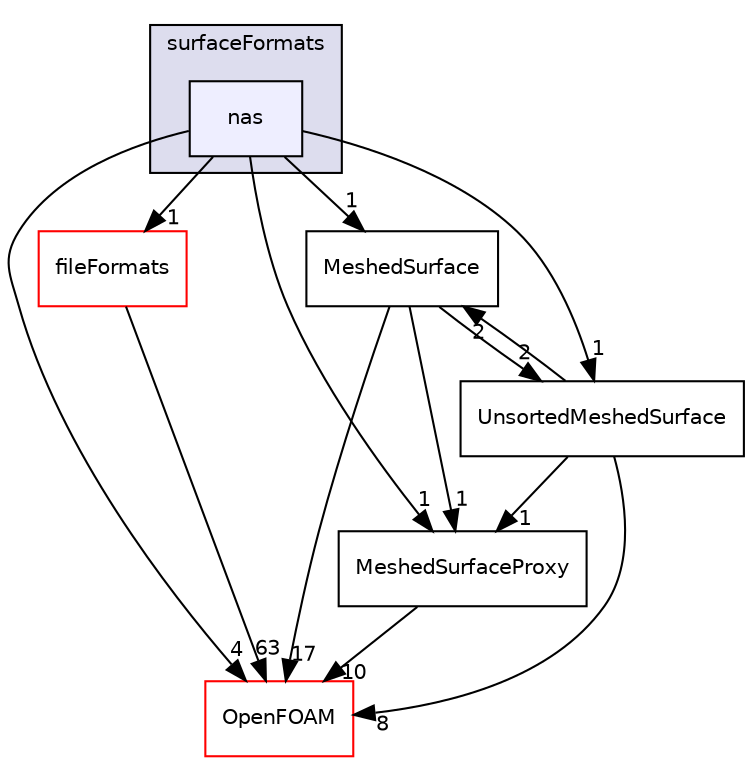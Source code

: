 digraph "src/surfMesh/surfaceFormats/nas" {
  bgcolor=transparent;
  compound=true
  node [ fontsize="10", fontname="Helvetica"];
  edge [ labelfontsize="10", labelfontname="Helvetica"];
  subgraph clusterdir_3ad8f5f9808d8196d04eb1769c1a10a8 {
    graph [ bgcolor="#ddddee", pencolor="black", label="surfaceFormats" fontname="Helvetica", fontsize="10", URL="dir_3ad8f5f9808d8196d04eb1769c1a10a8.html"]
  dir_add442f83fbb2b19ff5d31eb890145ba [shape=box, label="nas", style="filled", fillcolor="#eeeeff", pencolor="black", URL="dir_add442f83fbb2b19ff5d31eb890145ba.html"];
  }
  dir_c7b425ce1feba157c3a628060f167f64 [shape=box label="MeshedSurface" URL="dir_c7b425ce1feba157c3a628060f167f64.html"];
  dir_b05602f37bb521a7142c0a3e200b5f35 [shape=box label="fileFormats" color="red" URL="dir_b05602f37bb521a7142c0a3e200b5f35.html"];
  dir_224334990af5761cc26bd2eed4da00bd [shape=box label="UnsortedMeshedSurface" URL="dir_224334990af5761cc26bd2eed4da00bd.html"];
  dir_b2d126e3ab79c2145c7a44de22e5f675 [shape=box label="MeshedSurfaceProxy" URL="dir_b2d126e3ab79c2145c7a44de22e5f675.html"];
  dir_c5473ff19b20e6ec4dfe5c310b3778a8 [shape=box label="OpenFOAM" color="red" URL="dir_c5473ff19b20e6ec4dfe5c310b3778a8.html"];
  dir_c7b425ce1feba157c3a628060f167f64->dir_224334990af5761cc26bd2eed4da00bd [headlabel="2", labeldistance=1.5 headhref="dir_002750_002776.html"];
  dir_c7b425ce1feba157c3a628060f167f64->dir_b2d126e3ab79c2145c7a44de22e5f675 [headlabel="1", labeldistance=1.5 headhref="dir_002750_002752.html"];
  dir_c7b425ce1feba157c3a628060f167f64->dir_c5473ff19b20e6ec4dfe5c310b3778a8 [headlabel="17", labeldistance=1.5 headhref="dir_002750_001898.html"];
  dir_b05602f37bb521a7142c0a3e200b5f35->dir_c5473ff19b20e6ec4dfe5c310b3778a8 [headlabel="63", labeldistance=1.5 headhref="dir_000885_001898.html"];
  dir_224334990af5761cc26bd2eed4da00bd->dir_c7b425ce1feba157c3a628060f167f64 [headlabel="2", labeldistance=1.5 headhref="dir_002776_002750.html"];
  dir_224334990af5761cc26bd2eed4da00bd->dir_b2d126e3ab79c2145c7a44de22e5f675 [headlabel="1", labeldistance=1.5 headhref="dir_002776_002752.html"];
  dir_224334990af5761cc26bd2eed4da00bd->dir_c5473ff19b20e6ec4dfe5c310b3778a8 [headlabel="8", labeldistance=1.5 headhref="dir_002776_001898.html"];
  dir_b2d126e3ab79c2145c7a44de22e5f675->dir_c5473ff19b20e6ec4dfe5c310b3778a8 [headlabel="10", labeldistance=1.5 headhref="dir_002752_001898.html"];
  dir_add442f83fbb2b19ff5d31eb890145ba->dir_c7b425ce1feba157c3a628060f167f64 [headlabel="1", labeldistance=1.5 headhref="dir_002757_002750.html"];
  dir_add442f83fbb2b19ff5d31eb890145ba->dir_b05602f37bb521a7142c0a3e200b5f35 [headlabel="1", labeldistance=1.5 headhref="dir_002757_000885.html"];
  dir_add442f83fbb2b19ff5d31eb890145ba->dir_224334990af5761cc26bd2eed4da00bd [headlabel="1", labeldistance=1.5 headhref="dir_002757_002776.html"];
  dir_add442f83fbb2b19ff5d31eb890145ba->dir_b2d126e3ab79c2145c7a44de22e5f675 [headlabel="1", labeldistance=1.5 headhref="dir_002757_002752.html"];
  dir_add442f83fbb2b19ff5d31eb890145ba->dir_c5473ff19b20e6ec4dfe5c310b3778a8 [headlabel="4", labeldistance=1.5 headhref="dir_002757_001898.html"];
}

